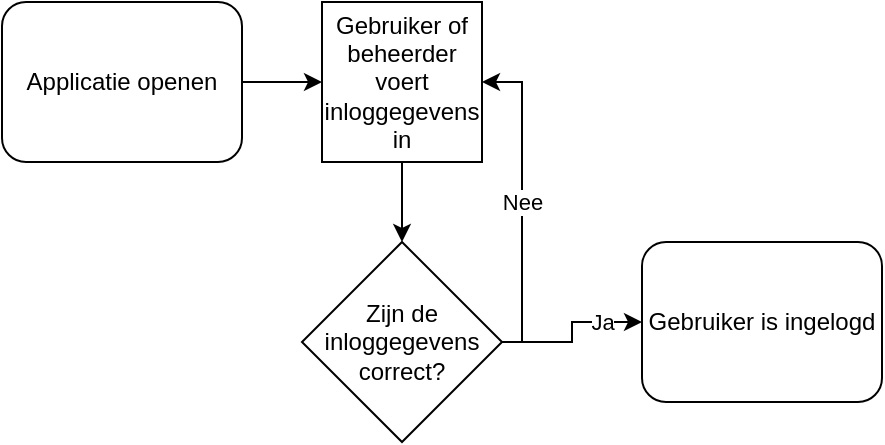 <mxfile version="15.0.6" type="device" pages="4"><diagram id="7zbZnRvSwWg3V2nsPDPr" name="Inlog"><mxGraphModel dx="1038" dy="579" grid="1" gridSize="10" guides="1" tooltips="1" connect="1" arrows="1" fold="1" page="1" pageScale="1" pageWidth="827" pageHeight="1169" math="0" shadow="0"><root><mxCell id="0"/><mxCell id="1" parent="0"/><mxCell id="G7z7K1vUyivBiYFShgKz-5" style="edgeStyle=orthogonalEdgeStyle;rounded=0;orthogonalLoop=1;jettySize=auto;html=1;exitX=1;exitY=0.5;exitDx=0;exitDy=0;entryX=0;entryY=0.5;entryDx=0;entryDy=0;" parent="1" source="G7z7K1vUyivBiYFShgKz-1" target="G7z7K1vUyivBiYFShgKz-2" edge="1"><mxGeometry relative="1" as="geometry"/></mxCell><mxCell id="G7z7K1vUyivBiYFShgKz-1" value="Applicatie openen" style="rounded=1;whiteSpace=wrap;html=1;" parent="1" vertex="1"><mxGeometry x="80" y="40" width="120" height="80" as="geometry"/></mxCell><mxCell id="G7z7K1vUyivBiYFShgKz-7" style="edgeStyle=orthogonalEdgeStyle;rounded=0;orthogonalLoop=1;jettySize=auto;html=1;entryX=0.5;entryY=0;entryDx=0;entryDy=0;entryPerimeter=0;" parent="1" source="G7z7K1vUyivBiYFShgKz-2" target="G7z7K1vUyivBiYFShgKz-6" edge="1"><mxGeometry relative="1" as="geometry"/></mxCell><mxCell id="G7z7K1vUyivBiYFShgKz-2" value="Gebruiker of beheerder voert inloggegevens in" style="whiteSpace=wrap;html=1;aspect=fixed;" parent="1" vertex="1"><mxGeometry x="240" y="40" width="80" height="80" as="geometry"/></mxCell><mxCell id="G7z7K1vUyivBiYFShgKz-9" value="Ja" style="edgeStyle=orthogonalEdgeStyle;rounded=0;orthogonalLoop=1;jettySize=auto;html=1;entryX=0;entryY=0.5;entryDx=0;entryDy=0;" parent="1" source="G7z7K1vUyivBiYFShgKz-6" target="G7z7K1vUyivBiYFShgKz-8" edge="1"><mxGeometry x="0.5" relative="1" as="geometry"><mxPoint as="offset"/></mxGeometry></mxCell><mxCell id="G7z7K1vUyivBiYFShgKz-10" value="Nee" style="edgeStyle=orthogonalEdgeStyle;rounded=0;orthogonalLoop=1;jettySize=auto;html=1;entryX=1;entryY=0.5;entryDx=0;entryDy=0;" parent="1" source="G7z7K1vUyivBiYFShgKz-6" target="G7z7K1vUyivBiYFShgKz-2" edge="1"><mxGeometry relative="1" as="geometry"><Array as="points"><mxPoint x="340" y="210"/><mxPoint x="340" y="80"/></Array></mxGeometry></mxCell><mxCell id="G7z7K1vUyivBiYFShgKz-6" value="Zijn de inloggegevens correct?" style="strokeWidth=1;html=1;shape=mxgraph.flowchart.decision;whiteSpace=wrap;" parent="1" vertex="1"><mxGeometry x="230" y="160" width="100" height="100" as="geometry"/></mxCell><mxCell id="G7z7K1vUyivBiYFShgKz-8" value="Gebruiker is ingelogd" style="rounded=1;whiteSpace=wrap;html=1;" parent="1" vertex="1"><mxGeometry x="400" y="160" width="120" height="80" as="geometry"/></mxCell></root></mxGraphModel></diagram><diagram id="PqWzEKCUmqNJoO2SV9rZ" name="Registreer"><mxGraphModel dx="1038" dy="579" grid="1" gridSize="10" guides="1" tooltips="1" connect="1" arrows="1" fold="1" page="1" pageScale="1" pageWidth="827" pageHeight="1169" math="0" shadow="0"><root><mxCell id="SZ-dvRRIxEa91kKyO5xG-0"/><mxCell id="SZ-dvRRIxEa91kKyO5xG-1" parent="SZ-dvRRIxEa91kKyO5xG-0"/><mxCell id="2P9tkVi2STql3Vc8JNXu-0" style="edgeStyle=orthogonalEdgeStyle;rounded=0;orthogonalLoop=1;jettySize=auto;html=1;exitX=1;exitY=0.5;exitDx=0;exitDy=0;entryX=0;entryY=0.5;entryDx=0;entryDy=0;" edge="1" parent="SZ-dvRRIxEa91kKyO5xG-1" source="2P9tkVi2STql3Vc8JNXu-1" target="2P9tkVi2STql3Vc8JNXu-3"><mxGeometry relative="1" as="geometry"/></mxCell><mxCell id="2P9tkVi2STql3Vc8JNXu-1" value="Applicatie openen" style="rounded=1;whiteSpace=wrap;html=1;" vertex="1" parent="SZ-dvRRIxEa91kKyO5xG-1"><mxGeometry x="80" y="40" width="120" height="80" as="geometry"/></mxCell><mxCell id="2P9tkVi2STql3Vc8JNXu-2" style="edgeStyle=orthogonalEdgeStyle;rounded=0;orthogonalLoop=1;jettySize=auto;html=1;entryX=0.5;entryY=0;entryDx=0;entryDy=0;entryPerimeter=0;" edge="1" parent="SZ-dvRRIxEa91kKyO5xG-1" source="2P9tkVi2STql3Vc8JNXu-3" target="2P9tkVi2STql3Vc8JNXu-6"><mxGeometry relative="1" as="geometry"/></mxCell><mxCell id="2P9tkVi2STql3Vc8JNXu-3" value="Gebruiker voert gegevens in" style="whiteSpace=wrap;html=1;aspect=fixed;" vertex="1" parent="SZ-dvRRIxEa91kKyO5xG-1"><mxGeometry x="240" y="40" width="80" height="80" as="geometry"/></mxCell><mxCell id="2P9tkVi2STql3Vc8JNXu-4" value="Ja" style="edgeStyle=orthogonalEdgeStyle;rounded=0;orthogonalLoop=1;jettySize=auto;html=1;entryX=0;entryY=0.5;entryDx=0;entryDy=0;" edge="1" parent="SZ-dvRRIxEa91kKyO5xG-1" source="2P9tkVi2STql3Vc8JNXu-6" target="2P9tkVi2STql3Vc8JNXu-7"><mxGeometry x="0.5" relative="1" as="geometry"><mxPoint as="offset"/></mxGeometry></mxCell><mxCell id="2P9tkVi2STql3Vc8JNXu-5" value="Nee" style="edgeStyle=orthogonalEdgeStyle;rounded=0;orthogonalLoop=1;jettySize=auto;html=1;entryX=1;entryY=0.5;entryDx=0;entryDy=0;" edge="1" parent="SZ-dvRRIxEa91kKyO5xG-1" source="2P9tkVi2STql3Vc8JNXu-6" target="2P9tkVi2STql3Vc8JNXu-3"><mxGeometry relative="1" as="geometry"><Array as="points"><mxPoint x="340" y="210"/><mxPoint x="340" y="80"/></Array></mxGeometry></mxCell><mxCell id="2P9tkVi2STql3Vc8JNXu-6" value="Voldoen de gegevens aan de eisen?" style="strokeWidth=1;html=1;shape=mxgraph.flowchart.decision;whiteSpace=wrap;" vertex="1" parent="SZ-dvRRIxEa91kKyO5xG-1"><mxGeometry x="230" y="160" width="100" height="100" as="geometry"/></mxCell><mxCell id="2P9tkVi2STql3Vc8JNXu-7" value="Gebruiker is geregistreerd" style="rounded=1;whiteSpace=wrap;html=1;" vertex="1" parent="SZ-dvRRIxEa91kKyO5xG-1"><mxGeometry x="400" y="160" width="120" height="80" as="geometry"/></mxCell></root></mxGraphModel></diagram><diagram id="YHAXaL5Srw1TDB6FRP5K" name="Afspraak maken"><mxGraphModel dx="1038" dy="579" grid="1" gridSize="10" guides="1" tooltips="1" connect="1" arrows="1" fold="1" page="1" pageScale="1" pageWidth="827" pageHeight="1169" math="0" shadow="0"><root><mxCell id="rdjK6Oxru1Ox4HAX488Q-0"/><mxCell id="rdjK6Oxru1Ox4HAX488Q-1" parent="rdjK6Oxru1Ox4HAX488Q-0"/><mxCell id="o45mY0yittU2B9_SRD0S-2" style="edgeStyle=orthogonalEdgeStyle;rounded=0;orthogonalLoop=1;jettySize=auto;html=1;" parent="rdjK6Oxru1Ox4HAX488Q-1" source="o45mY0yittU2B9_SRD0S-0" target="o45mY0yittU2B9_SRD0S-1" edge="1"><mxGeometry relative="1" as="geometry"/></mxCell><mxCell id="o45mY0yittU2B9_SRD0S-0" value="Applicatie openen" style="rounded=1;whiteSpace=wrap;html=1;strokeColor=#000000;strokeWidth=1;" parent="rdjK6Oxru1Ox4HAX488Q-1" vertex="1"><mxGeometry x="40" y="40" width="120" height="80" as="geometry"/></mxCell><mxCell id="o45mY0yittU2B9_SRD0S-5" style="edgeStyle=orthogonalEdgeStyle;rounded=0;orthogonalLoop=1;jettySize=auto;html=1;entryX=0.5;entryY=0;entryDx=0;entryDy=0;entryPerimeter=0;" parent="rdjK6Oxru1Ox4HAX488Q-1" source="o45mY0yittU2B9_SRD0S-1" target="o45mY0yittU2B9_SRD0S-4" edge="1"><mxGeometry relative="1" as="geometry"><Array as="points"><mxPoint x="240" y="140"/><mxPoint x="130" y="140"/></Array></mxGeometry></mxCell><mxCell id="o45mY0yittU2B9_SRD0S-1" value="Gebruiker vult gegevens in om afspraak te maken" style="whiteSpace=wrap;html=1;aspect=fixed;strokeColor=#000000;strokeWidth=1;" parent="rdjK6Oxru1Ox4HAX488Q-1" vertex="1"><mxGeometry x="200" y="40" width="80" height="80" as="geometry"/></mxCell><mxCell id="o45mY0yittU2B9_SRD0S-8" value="Ja" style="edgeStyle=orthogonalEdgeStyle;rounded=0;orthogonalLoop=1;jettySize=auto;html=1;" parent="rdjK6Oxru1Ox4HAX488Q-1" source="o45mY0yittU2B9_SRD0S-4" target="o45mY0yittU2B9_SRD0S-7" edge="1"><mxGeometry relative="1" as="geometry"/></mxCell><mxCell id="o45mY0yittU2B9_SRD0S-9" value="Nee" style="edgeStyle=orthogonalEdgeStyle;rounded=0;orthogonalLoop=1;jettySize=auto;html=1;entryX=1;entryY=0.5;entryDx=0;entryDy=0;exitX=1;exitY=0.5;exitDx=0;exitDy=0;exitPerimeter=0;" parent="rdjK6Oxru1Ox4HAX488Q-1" source="o45mY0yittU2B9_SRD0S-4" target="o45mY0yittU2B9_SRD0S-1" edge="1"><mxGeometry x="-0.312" relative="1" as="geometry"><Array as="points"><mxPoint x="210" y="220"/><mxPoint x="210" y="170"/><mxPoint x="300" y="170"/><mxPoint x="300" y="80"/></Array><mxPoint as="offset"/></mxGeometry></mxCell><mxCell id="o45mY0yittU2B9_SRD0S-4" value="Is de gebruiker een klant van Carlo?" style="strokeWidth=1;html=1;shape=mxgraph.flowchart.decision;whiteSpace=wrap;" parent="rdjK6Oxru1Ox4HAX488Q-1" vertex="1"><mxGeometry x="80" y="160" width="100" height="120" as="geometry"/></mxCell><mxCell id="o45mY0yittU2B9_SRD0S-11" value="Nee" style="edgeStyle=orthogonalEdgeStyle;rounded=0;orthogonalLoop=1;jettySize=auto;html=1;entryX=1;entryY=0.5;entryDx=0;entryDy=0;" parent="rdjK6Oxru1Ox4HAX488Q-1" source="o45mY0yittU2B9_SRD0S-7" target="o45mY0yittU2B9_SRD0S-1" edge="1"><mxGeometry x="-0.333" relative="1" as="geometry"><Array as="points"><mxPoint x="450" y="220"/><mxPoint x="450" y="80"/></Array><mxPoint as="offset"/></mxGeometry></mxCell><mxCell id="o45mY0yittU2B9_SRD0S-13" value="Ja" style="edgeStyle=orthogonalEdgeStyle;rounded=0;orthogonalLoop=1;jettySize=auto;html=1;" parent="rdjK6Oxru1Ox4HAX488Q-1" source="o45mY0yittU2B9_SRD0S-7" target="o45mY0yittU2B9_SRD0S-12" edge="1"><mxGeometry x="0.25" relative="1" as="geometry"><mxPoint as="offset"/></mxGeometry></mxCell><mxCell id="o45mY0yittU2B9_SRD0S-7" value="Is Carlo beschikbaar op de ingevoerde datum en tijdstip?" style="strokeWidth=1;html=1;shape=mxgraph.flowchart.decision;whiteSpace=wrap;align=center;verticalAlign=middle;spacingLeft=0;spacingRight=0;" parent="rdjK6Oxru1Ox4HAX488Q-1" vertex="1"><mxGeometry x="300" y="160" width="130" height="120" as="geometry"/></mxCell><mxCell id="o45mY0yittU2B9_SRD0S-14" value="Nee" style="edgeStyle=orthogonalEdgeStyle;rounded=0;orthogonalLoop=1;jettySize=auto;html=1;entryX=1;entryY=0.5;entryDx=0;entryDy=0;exitX=0.5;exitY=0;exitDx=0;exitDy=0;exitPerimeter=0;" parent="rdjK6Oxru1Ox4HAX488Q-1" source="o45mY0yittU2B9_SRD0S-12" target="o45mY0yittU2B9_SRD0S-1" edge="1"><mxGeometry x="-0.831" relative="1" as="geometry"><Array as="points"><mxPoint x="555" y="80"/></Array><mxPoint as="offset"/></mxGeometry></mxCell><mxCell id="o45mY0yittU2B9_SRD0S-20" value="Ja" style="edgeStyle=orthogonalEdgeStyle;rounded=0;orthogonalLoop=1;jettySize=auto;html=1;" parent="rdjK6Oxru1Ox4HAX488Q-1" source="o45mY0yittU2B9_SRD0S-12" target="o45mY0yittU2B9_SRD0S-19" edge="1"><mxGeometry relative="1" as="geometry"/></mxCell><mxCell id="o45mY0yittU2B9_SRD0S-12" value="Is de afspraak minimaal 2 dagen van tevoren aangevraagd?" style="strokeWidth=1;html=1;shape=mxgraph.flowchart.decision;whiteSpace=wrap;align=center;verticalAlign=middle;spacingLeft=0;spacingRight=0;" parent="rdjK6Oxru1Ox4HAX488Q-1" vertex="1"><mxGeometry x="490" y="160" width="130" height="120" as="geometry"/></mxCell><mxCell id="o45mY0yittU2B9_SRD0S-21" value="Ja" style="edgeStyle=orthogonalEdgeStyle;rounded=0;orthogonalLoop=1;jettySize=auto;html=1;entryX=1;entryY=0.5;entryDx=0;entryDy=0;" parent="rdjK6Oxru1Ox4HAX488Q-1" source="o45mY0yittU2B9_SRD0S-19" target="o45mY0yittU2B9_SRD0S-1" edge="1"><mxGeometry x="-0.885" relative="1" as="geometry"><Array as="points"><mxPoint x="720" y="80"/></Array><mxPoint as="offset"/></mxGeometry></mxCell><mxCell id="o45mY0yittU2B9_SRD0S-23" value="Nee" style="edgeStyle=orthogonalEdgeStyle;rounded=0;orthogonalLoop=1;jettySize=auto;html=1;" parent="rdjK6Oxru1Ox4HAX488Q-1" source="o45mY0yittU2B9_SRD0S-19" target="o45mY0yittU2B9_SRD0S-22" edge="1"><mxGeometry relative="1" as="geometry"/></mxCell><mxCell id="o45mY0yittU2B9_SRD0S-19" value="Is de datum al bezet?" style="strokeWidth=1;html=1;shape=mxgraph.flowchart.decision;whiteSpace=wrap;align=center;verticalAlign=middle;spacingLeft=0;spacingRight=0;" parent="rdjK6Oxru1Ox4HAX488Q-1" vertex="1"><mxGeometry x="660" y="160" width="130" height="120" as="geometry"/></mxCell><mxCell id="o45mY0yittU2B9_SRD0S-22" value="Maak de afspraak" style="whiteSpace=wrap;html=1;strokeWidth=1;spacingLeft=0;spacingRight=0;" parent="rdjK6Oxru1Ox4HAX488Q-1" vertex="1"><mxGeometry x="665" y="320" width="120" height="60" as="geometry"/></mxCell></root></mxGraphModel></diagram><diagram id="5vIPvmXyECwD8fE8B5fj" name="Contract maken"><mxGraphModel dx="1038" dy="579" grid="1" gridSize="10" guides="1" tooltips="1" connect="1" arrows="1" fold="1" page="1" pageScale="1" pageWidth="827" pageHeight="1169" math="0" shadow="0"><root><mxCell id="YarbRfcKbnSZK7dJ5oG4-0"/><mxCell id="YarbRfcKbnSZK7dJ5oG4-1" parent="YarbRfcKbnSZK7dJ5oG4-0"/><mxCell id="lEZ_EHX_lynGyiWYz9Sy-4" style="edgeStyle=orthogonalEdgeStyle;rounded=0;orthogonalLoop=1;jettySize=auto;html=1;entryX=0;entryY=0.5;entryDx=0;entryDy=0;" edge="1" parent="YarbRfcKbnSZK7dJ5oG4-1" source="lEZ_EHX_lynGyiWYz9Sy-0" target="lEZ_EHX_lynGyiWYz9Sy-3"><mxGeometry relative="1" as="geometry"/></mxCell><mxCell id="lEZ_EHX_lynGyiWYz9Sy-0" value="Applicatie openen" style="rounded=1;whiteSpace=wrap;html=1;" vertex="1" parent="YarbRfcKbnSZK7dJ5oG4-1"><mxGeometry x="40" y="40" width="120" height="80" as="geometry"/></mxCell><mxCell id="lEZ_EHX_lynGyiWYz9Sy-6" value="" style="edgeStyle=orthogonalEdgeStyle;rounded=0;orthogonalLoop=1;jettySize=auto;html=1;" edge="1" parent="YarbRfcKbnSZK7dJ5oG4-1" source="lEZ_EHX_lynGyiWYz9Sy-3" target="lEZ_EHX_lynGyiWYz9Sy-5"><mxGeometry relative="1" as="geometry"/></mxCell><mxCell id="lEZ_EHX_lynGyiWYz9Sy-3" value="Gebruikers gegevens worden ingevuld" style="rounded=1;whiteSpace=wrap;html=1;absoluteArcSize=1;arcSize=14;strokeWidth=1;" vertex="1" parent="YarbRfcKbnSZK7dJ5oG4-1"><mxGeometry x="190" y="40" width="90" height="80" as="geometry"/></mxCell><mxCell id="lEZ_EHX_lynGyiWYz9Sy-8" value="" style="edgeStyle=orthogonalEdgeStyle;rounded=0;orthogonalLoop=1;jettySize=auto;html=1;" edge="1" parent="YarbRfcKbnSZK7dJ5oG4-1" source="lEZ_EHX_lynGyiWYz9Sy-5" target="lEZ_EHX_lynGyiWYz9Sy-7"><mxGeometry relative="1" as="geometry"/></mxCell><mxCell id="lEZ_EHX_lynGyiWYz9Sy-5" value="Bereken aantal dagen tot eind van het jaar. En maak hier een bedrag van" style="rounded=1;whiteSpace=wrap;html=1;absoluteArcSize=1;arcSize=14;strokeWidth=1;" vertex="1" parent="YarbRfcKbnSZK7dJ5oG4-1"><mxGeometry x="190" y="160" width="90" height="90" as="geometry"/></mxCell><mxCell id="lEZ_EHX_lynGyiWYz9Sy-10" value="" style="edgeStyle=orthogonalEdgeStyle;rounded=0;orthogonalLoop=1;jettySize=auto;html=1;" edge="1" parent="YarbRfcKbnSZK7dJ5oG4-1" source="lEZ_EHX_lynGyiWYz9Sy-7" target="lEZ_EHX_lynGyiWYz9Sy-9"><mxGeometry relative="1" as="geometry"/></mxCell><mxCell id="lEZ_EHX_lynGyiWYz9Sy-7" value="Gebruiker betaald" style="rounded=1;whiteSpace=wrap;html=1;absoluteArcSize=1;arcSize=14;strokeWidth=1;" vertex="1" parent="YarbRfcKbnSZK7dJ5oG4-1"><mxGeometry x="320" y="165" width="80" height="80" as="geometry"/></mxCell><mxCell id="lEZ_EHX_lynGyiWYz9Sy-11" value="Ja" style="edgeStyle=orthogonalEdgeStyle;rounded=0;orthogonalLoop=1;jettySize=auto;html=1;entryX=1;entryY=0.5;entryDx=0;entryDy=0;" edge="1" parent="YarbRfcKbnSZK7dJ5oG4-1" source="lEZ_EHX_lynGyiWYz9Sy-9" target="lEZ_EHX_lynGyiWYz9Sy-7"><mxGeometry relative="1" as="geometry"><Array as="points"><mxPoint x="420" y="320"/><mxPoint x="420" y="205"/></Array></mxGeometry></mxCell><mxCell id="lEZ_EHX_lynGyiWYz9Sy-13" value="Nee" style="edgeStyle=orthogonalEdgeStyle;rounded=0;orthogonalLoop=1;jettySize=auto;html=1;" edge="1" parent="YarbRfcKbnSZK7dJ5oG4-1" source="lEZ_EHX_lynGyiWYz9Sy-9" target="lEZ_EHX_lynGyiWYz9Sy-12"><mxGeometry relative="1" as="geometry"/></mxCell><mxCell id="lEZ_EHX_lynGyiWYz9Sy-9" value="Is het 1 jan?" style="rhombus;whiteSpace=wrap;html=1;rounded=1;strokeWidth=1;arcSize=14;" vertex="1" parent="YarbRfcKbnSZK7dJ5oG4-1"><mxGeometry x="320" y="280" width="80" height="80" as="geometry"/></mxCell><mxCell id="lEZ_EHX_lynGyiWYz9Sy-12" value="Einde" style="whiteSpace=wrap;html=1;rounded=1;strokeWidth=1;arcSize=14;" vertex="1" parent="YarbRfcKbnSZK7dJ5oG4-1"><mxGeometry x="490" y="300" width="80" height="40" as="geometry"/></mxCell></root></mxGraphModel></diagram></mxfile>